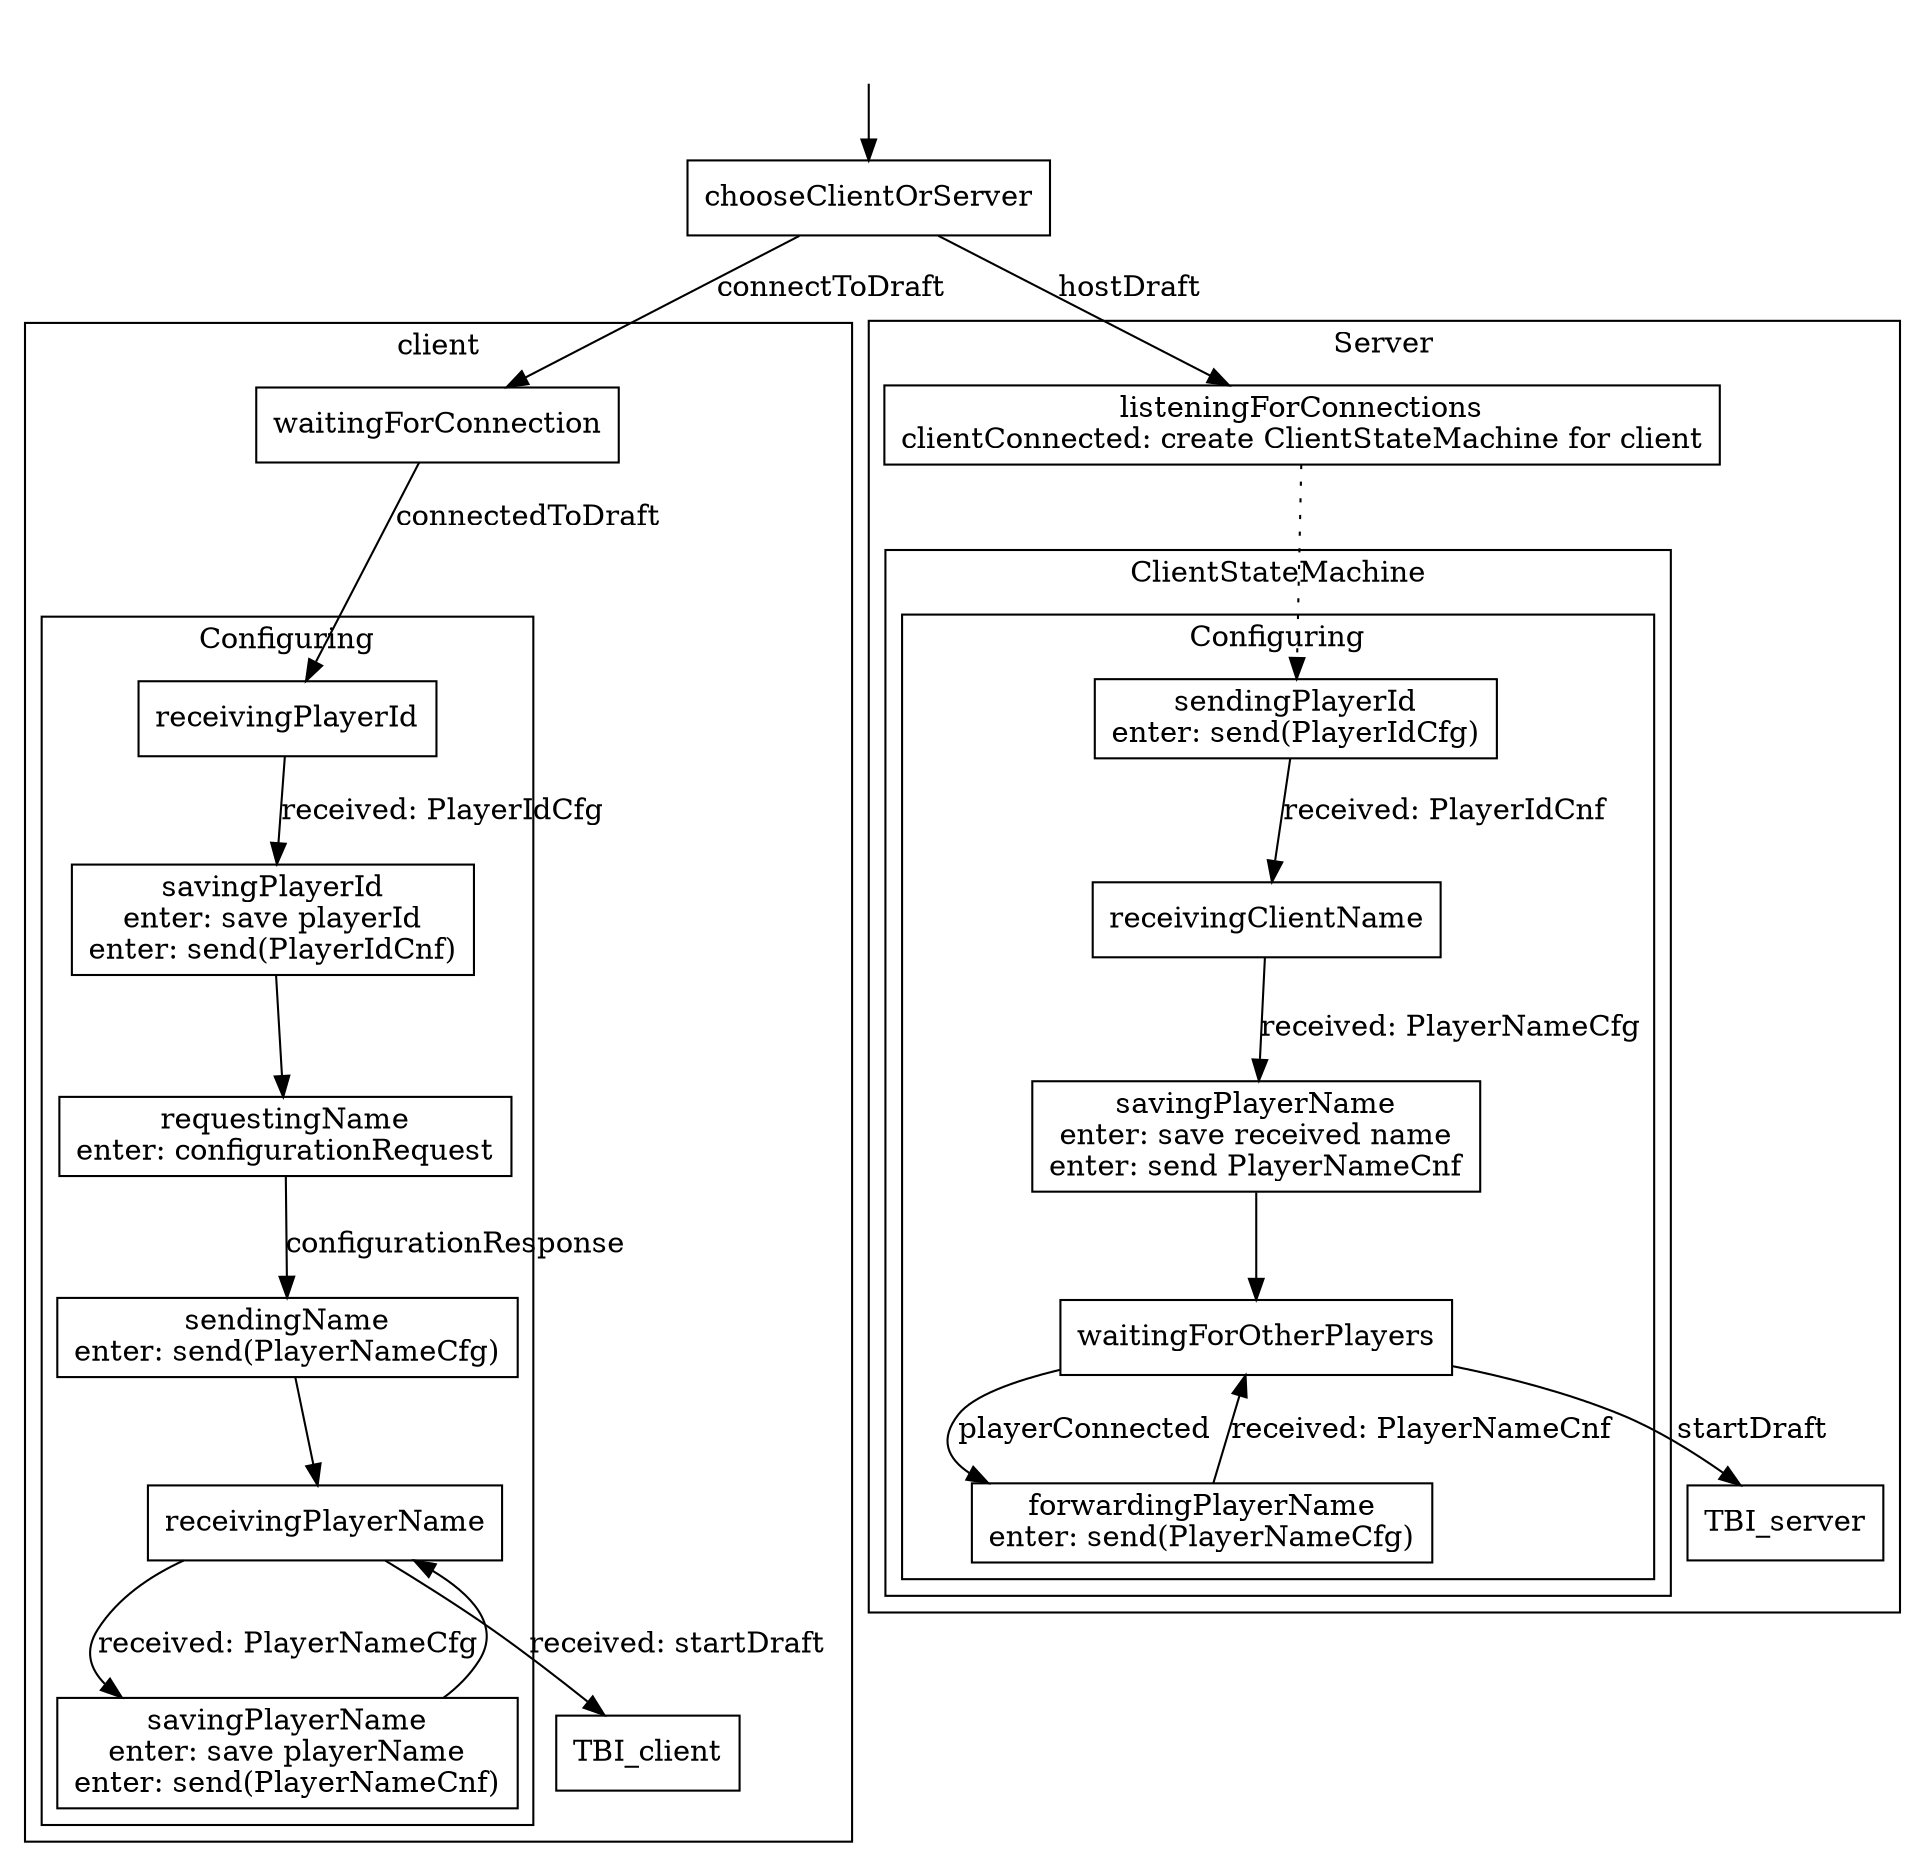 digraph G {
  node [shape=box];

  subgraph cluster1 {
    label = "client";

    subgraph cluster11 {
      label = "Configuring";

      savingPlayerId [label = "savingPlayerId\nenter: save playerId\nenter: send(PlayerIdCnf)"];
      requestingName_client [label = "requestingName\nenter: configurationRequest"];
      sendingName_client [label = "sendingName\nenter: send(PlayerNameCfg)"];
      savingPlayerName_client [label = "savingPlayerName\nenter: save playerName\nenter: send(PlayerNameCnf)"];

      receivingPlayerId -> savingPlayerId [label = "received: PlayerIdCfg"];
      savingPlayerId -> requestingName_client;
      requestingName_client -> sendingName_client [label = "configurationResponse"];
      sendingName_client -> receivingPlayerName;
      receivingPlayerName -> savingPlayerName_client [label = "received: PlayerNameCfg"];
      savingPlayerName_client -> receivingPlayerName;
    }

    receivingPlayerName -> TBI_client [label = "received: startDraft"];
    waitingForConnection -> receivingPlayerId [label = "connectedToDraft"];
  }

  subgraph cluster2 {
    label = "Server";

    listeningForConnections [label = "listeningForConnections\nclientConnected: create ClientStateMachine for client"];

    subgraph cluster21 {
      label = "ClientStateMachine";
  
      subgraph cluster211 {
        label = "Configuring";

	sendingPlayerId [label = "sendingPlayerId\nenter: send(PlayerIdCfg)"];
 	savingPlayerName_server [label = "savingPlayerName\nenter: save received name\nenter: send PlayerNameCnf"];
	waitingForOtherPlayers;
 	forwardingPlayerName [label = "forwardingPlayerName\nenter: send(PlayerNameCfg)"];

	sendingPlayerId -> receivingClientName [label = "received: PlayerIdCnf"];
	receivingClientName -> savingPlayerName_server [label = "received: PlayerNameCfg"];
	savingPlayerName_server -> waitingForOtherPlayers;
	waitingForOtherPlayers -> forwardingPlayerName [label = "playerConnected"];
	forwardingPlayerName -> waitingForOtherPlayers [label = "received: PlayerNameCnf"];
      }
    } 

    listeningForConnections -> sendingPlayerId [style=dotted];
    waitingForOtherPlayers -> TBI_server [label = "startDraft"];
  }

  null [shape = plaintext label=""];
  null -> chooseClientOrServer;
  chooseClientOrServer -> waitingForConnection [label = "connectToDraft"];
  chooseClientOrServer -> listeningForConnections [label = "hostDraft"];
}